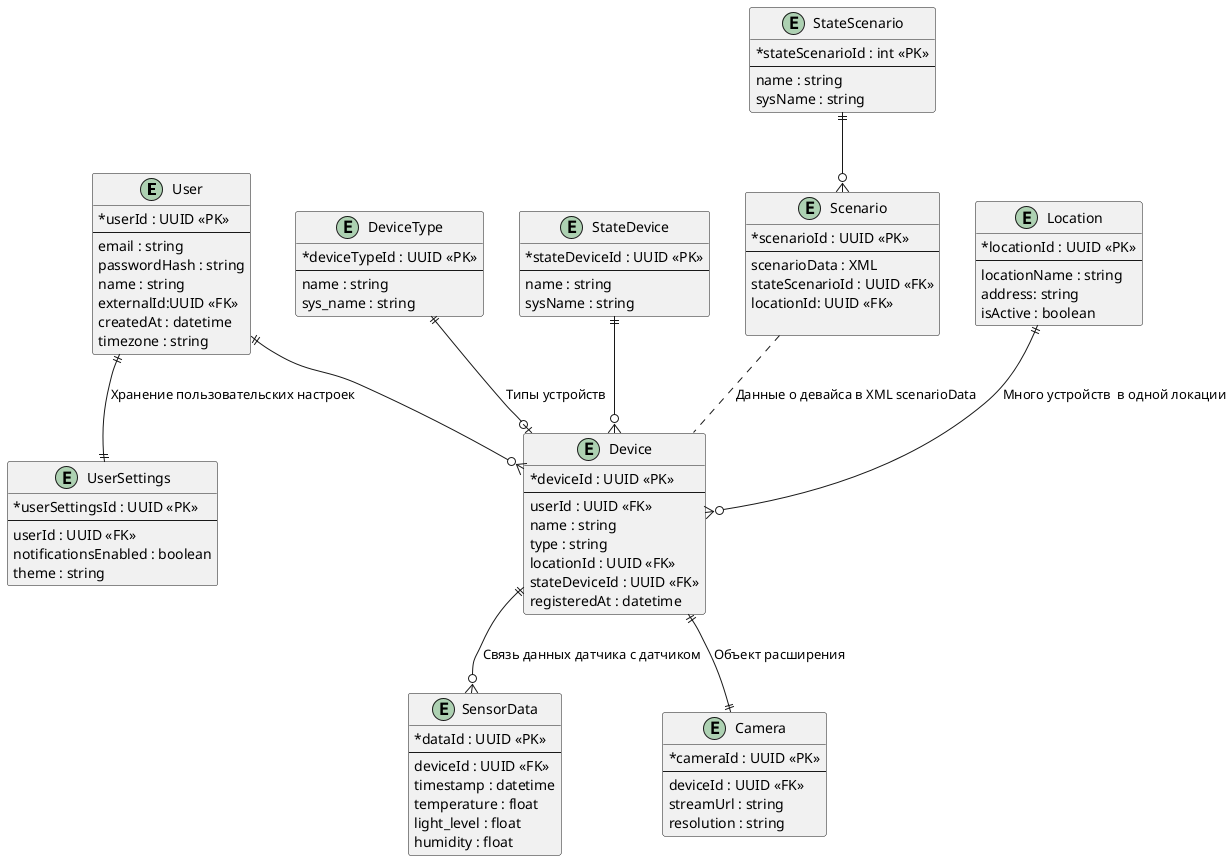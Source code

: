 @startuml SmartHomeER

' Установим стиль для обозначения PK/FK
skinparam classAttributeIconSize 0

entity User {
  *userId : UUID <<PK>>
  --
  email : string
  passwordHash : string
  name : string
  externalId:UUID <<FK>>
  createdAt : datetime
  timezone : string
}

entity UserSettings {
  *userSettingsId : UUID <<PK>>
  --
  userId : UUID <<FK>>
  notificationsEnabled : boolean
  theme : string
}

entity Device {
  *deviceId : UUID <<PK>>
  --
  userId : UUID <<FK>>
  name : string
  type : string
  locationId : UUID <<FK>>
  stateDeviceId : UUID <<FK>>
  registeredAt : datetime
}

entity   DeviceType {
  *deviceTypeId : UUID <<PK>>
  --
  name : string
  sys_name : string
}

entity SensorData {
  *dataId : UUID <<PK>>
  --
  deviceId : UUID <<FK>>
  timestamp : datetime
  temperature : float
  light_level : float
  humidity : float
}

entity Camera {
  *cameraId : UUID <<PK>>
  --
  deviceId : UUID <<FK>>
  streamUrl : string
  resolution : string
}

entity   StateDevice  {
  *stateDeviceId : UUID <<PK>>
  --
  name : string
  sysName : string
}

entity Scenario {
  *scenarioId : UUID <<PK>>
  --
  scenarioData : XML
  stateScenarioId : UUID <<FK>>
  locationId: UUID <<FK>>

}
entity   StateScenario  {
  *stateScenarioId : int <<PK>>
  --
  name : string
  sysName : string
}
entity Location {
  *locationId : UUID <<PK>>
  --
  locationName : string
  address: string
  isActive : boolean
}


' --- связи ---
User ||--o{ Device
User ||--|| UserSettings : Хранение пользовательских настроек
Device ||--o{ SensorData : Связь данных датчика с датчиком
Device ||--|| Camera : Объект расширения
Location ||--o{ Device : Много устройств  в одной локации
DeviceType||--o| Device : Типы устройств
Scenario .. Device : Данные о девайса в XML scenarioData
StateDevice ||--o{Device
StateScenario ||--o{Scenario




@enduml